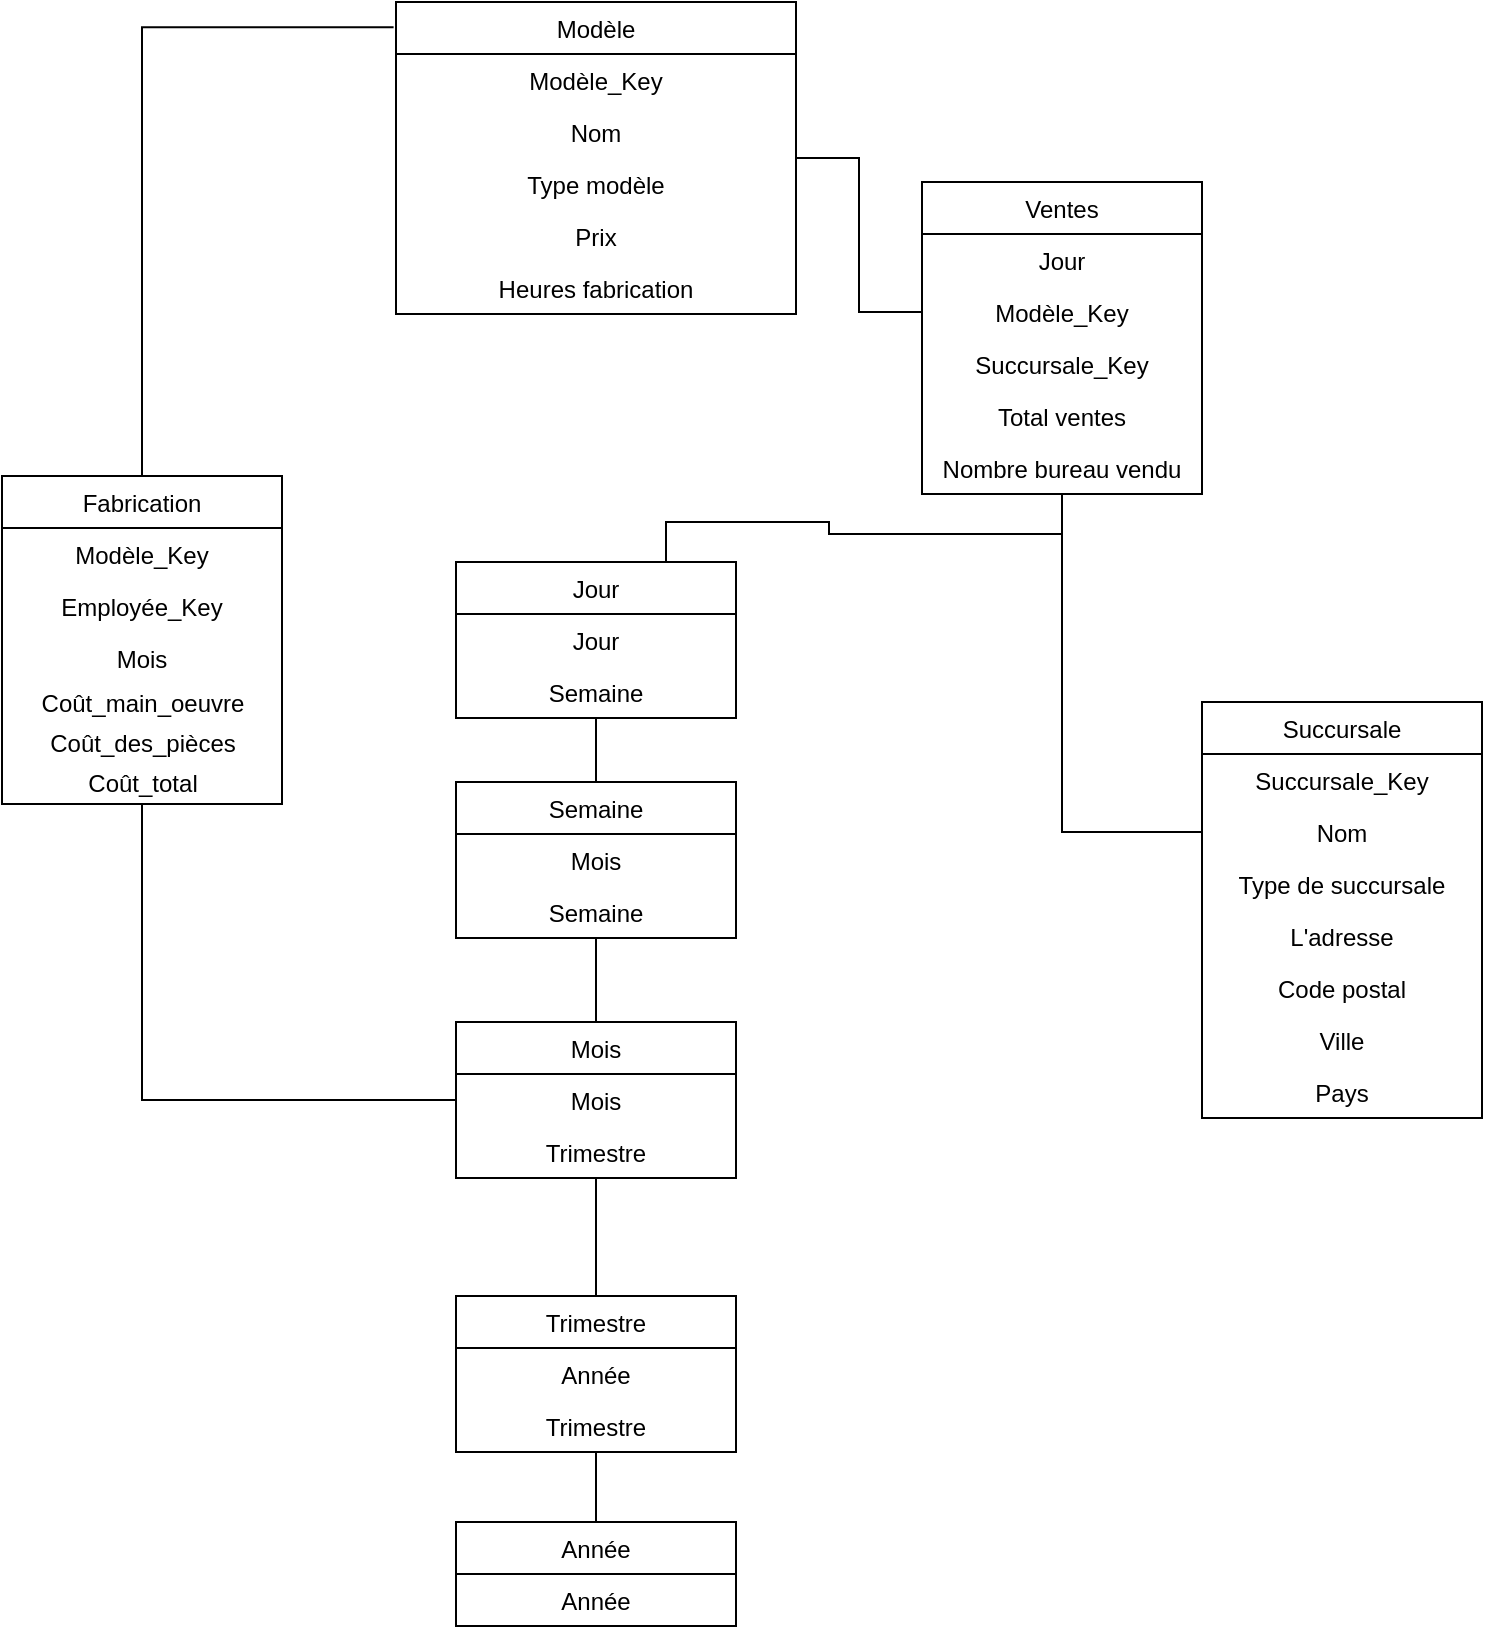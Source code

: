 <mxfile version="14.5.8" type="device"><diagram id="C5RBs43oDa-KdzZeNtuy" name="Page-1"><mxGraphModel dx="700" dy="784" grid="1" gridSize="10" guides="1" tooltips="1" connect="1" arrows="1" fold="1" page="1" pageScale="1" pageWidth="827" pageHeight="1169" math="0" shadow="0"><root><mxCell id="WIyWlLk6GJQsqaUBKTNV-0"/><mxCell id="WIyWlLk6GJQsqaUBKTNV-1" parent="WIyWlLk6GJQsqaUBKTNV-0"/><mxCell id="yK12ncWKz5Bpj2Oziom0-40" value="Fabrication" style="swimlane;fontStyle=0;childLayout=stackLayout;horizontal=1;startSize=26;fillColor=none;horizontalStack=0;resizeParent=1;resizeParentMax=0;resizeLast=0;collapsible=1;marginBottom=0;align=center;fontSize=12;" parent="WIyWlLk6GJQsqaUBKTNV-1" vertex="1"><mxGeometry x="430" y="337" width="140" height="164" as="geometry"><mxRectangle x="344" y="210" width="90" height="26" as="alternateBounds"/></mxGeometry></mxCell><mxCell id="yK12ncWKz5Bpj2Oziom0-41" value="Modèle_Key" style="text;strokeColor=none;fillColor=none;align=center;verticalAlign=top;spacingLeft=4;spacingRight=4;overflow=hidden;rotatable=0;points=[[0,0.5],[1,0.5]];portConstraint=eastwest;fontSize=12;" parent="yK12ncWKz5Bpj2Oziom0-40" vertex="1"><mxGeometry y="26" width="140" height="26" as="geometry"/></mxCell><mxCell id="yK12ncWKz5Bpj2Oziom0-42" value="Employée_Key" style="text;strokeColor=none;fillColor=none;align=center;verticalAlign=top;spacingLeft=4;spacingRight=4;overflow=hidden;rotatable=0;points=[[0,0.5],[1,0.5]];portConstraint=eastwest;fontSize=12;" parent="yK12ncWKz5Bpj2Oziom0-40" vertex="1"><mxGeometry y="52" width="140" height="26" as="geometry"/></mxCell><mxCell id="yK12ncWKz5Bpj2Oziom0-43" value="Mois" style="text;strokeColor=none;fillColor=none;align=center;verticalAlign=top;spacingLeft=4;spacingRight=4;overflow=hidden;rotatable=0;points=[[0,0.5],[1,0.5]];portConstraint=eastwest;fontSize=12;" parent="yK12ncWKz5Bpj2Oziom0-40" vertex="1"><mxGeometry y="78" width="140" height="26" as="geometry"/></mxCell><mxCell id="yK12ncWKz5Bpj2Oziom0-44" value="Coût_main_oeuvre" style="text;html=1;align=center;verticalAlign=middle;resizable=0;points=[];autosize=1;strokeColor=none;fontSize=12;" parent="yK12ncWKz5Bpj2Oziom0-40" vertex="1"><mxGeometry y="104" width="140" height="20" as="geometry"/></mxCell><mxCell id="yK12ncWKz5Bpj2Oziom0-45" value="Coût_des_pièces" style="text;html=1;align=center;verticalAlign=middle;resizable=0;points=[];autosize=1;strokeColor=none;fontSize=12;" parent="yK12ncWKz5Bpj2Oziom0-40" vertex="1"><mxGeometry y="124" width="140" height="20" as="geometry"/></mxCell><mxCell id="yK12ncWKz5Bpj2Oziom0-47" value="Coût_total" style="text;html=1;align=center;verticalAlign=middle;resizable=0;points=[];autosize=1;strokeColor=none;fontSize=12;" parent="yK12ncWKz5Bpj2Oziom0-40" vertex="1"><mxGeometry y="144" width="140" height="20" as="geometry"/></mxCell><mxCell id="yK12ncWKz5Bpj2Oziom0-59" style="edgeStyle=orthogonalEdgeStyle;rounded=0;orthogonalLoop=1;jettySize=auto;html=1;entryX=-0.006;entryY=0.081;entryDx=0;entryDy=0;endArrow=none;endFill=0;entryPerimeter=0;" parent="WIyWlLk6GJQsqaUBKTNV-1" source="yK12ncWKz5Bpj2Oziom0-40" target="yK12ncWKz5Bpj2Oziom0-82" edge="1"><mxGeometry relative="1" as="geometry"><mxPoint x="590" y="165" as="targetPoint"/><Array as="points"><mxPoint x="500" y="113"/></Array></mxGeometry></mxCell><mxCell id="yK12ncWKz5Bpj2Oziom0-70" value="" style="edgeStyle=orthogonalEdgeStyle;rounded=0;orthogonalLoop=1;jettySize=auto;html=1;endArrow=none;endFill=0;" parent="WIyWlLk6GJQsqaUBKTNV-1" source="yK12ncWKz5Bpj2Oziom0-71" target="yK12ncWKz5Bpj2Oziom0-75" edge="1"><mxGeometry relative="1" as="geometry"/></mxCell><mxCell id="yK12ncWKz5Bpj2Oziom0-90" value="" style="edgeStyle=orthogonalEdgeStyle;rounded=0;orthogonalLoop=1;jettySize=auto;html=1;endArrow=none;endFill=0;" parent="WIyWlLk6GJQsqaUBKTNV-1" source="yK12ncWKz5Bpj2Oziom0-71" target="yK12ncWKz5Bpj2Oziom0-87" edge="1"><mxGeometry relative="1" as="geometry"/></mxCell><mxCell id="yK12ncWKz5Bpj2Oziom0-71" value="Mois" style="swimlane;fontStyle=0;childLayout=stackLayout;horizontal=1;startSize=26;fillColor=none;horizontalStack=0;resizeParent=1;resizeParentMax=0;resizeLast=0;collapsible=1;marginBottom=0;align=center;" parent="WIyWlLk6GJQsqaUBKTNV-1" vertex="1"><mxGeometry x="657" y="610" width="140" height="78" as="geometry"><mxRectangle x="344" y="210" width="90" height="26" as="alternateBounds"/></mxGeometry></mxCell><mxCell id="yK12ncWKz5Bpj2Oziom0-72" value="Mois" style="text;strokeColor=none;fillColor=none;align=center;verticalAlign=top;spacingLeft=4;spacingRight=4;overflow=hidden;rotatable=0;points=[[0,0.5],[1,0.5]];portConstraint=eastwest;" parent="yK12ncWKz5Bpj2Oziom0-71" vertex="1"><mxGeometry y="26" width="140" height="26" as="geometry"/></mxCell><mxCell id="yK12ncWKz5Bpj2Oziom0-73" value="Trimestre" style="text;strokeColor=none;fillColor=none;align=center;verticalAlign=top;spacingLeft=4;spacingRight=4;overflow=hidden;rotatable=0;points=[[0,0.5],[1,0.5]];portConstraint=eastwest;" parent="yK12ncWKz5Bpj2Oziom0-71" vertex="1"><mxGeometry y="52" width="140" height="26" as="geometry"/></mxCell><mxCell id="yK12ncWKz5Bpj2Oziom0-74" value="" style="edgeStyle=orthogonalEdgeStyle;rounded=0;orthogonalLoop=1;jettySize=auto;html=1;endArrow=none;endFill=0;" parent="WIyWlLk6GJQsqaUBKTNV-1" source="yK12ncWKz5Bpj2Oziom0-75" target="yK12ncWKz5Bpj2Oziom0-78" edge="1"><mxGeometry relative="1" as="geometry"/></mxCell><mxCell id="yK12ncWKz5Bpj2Oziom0-75" value="Trimestre" style="swimlane;fontStyle=0;childLayout=stackLayout;horizontal=1;startSize=26;fillColor=none;horizontalStack=0;resizeParent=1;resizeParentMax=0;resizeLast=0;collapsible=1;marginBottom=0;align=center;" parent="WIyWlLk6GJQsqaUBKTNV-1" vertex="1"><mxGeometry x="657" y="747" width="140" height="78" as="geometry"><mxRectangle x="344" y="210" width="90" height="26" as="alternateBounds"/></mxGeometry></mxCell><mxCell id="yK12ncWKz5Bpj2Oziom0-76" value="Année" style="text;strokeColor=none;fillColor=none;align=center;verticalAlign=top;spacingLeft=4;spacingRight=4;overflow=hidden;rotatable=0;points=[[0,0.5],[1,0.5]];portConstraint=eastwest;" parent="yK12ncWKz5Bpj2Oziom0-75" vertex="1"><mxGeometry y="26" width="140" height="26" as="geometry"/></mxCell><mxCell id="yK12ncWKz5Bpj2Oziom0-77" value="Trimestre" style="text;strokeColor=none;fillColor=none;align=center;verticalAlign=top;spacingLeft=4;spacingRight=4;overflow=hidden;rotatable=0;points=[[0,0.5],[1,0.5]];portConstraint=eastwest;" parent="yK12ncWKz5Bpj2Oziom0-75" vertex="1"><mxGeometry y="52" width="140" height="26" as="geometry"/></mxCell><mxCell id="yK12ncWKz5Bpj2Oziom0-78" value="Année" style="swimlane;fontStyle=0;childLayout=stackLayout;horizontal=1;startSize=26;fillColor=none;horizontalStack=0;resizeParent=1;resizeParentMax=0;resizeLast=0;collapsible=1;marginBottom=0;align=center;" parent="WIyWlLk6GJQsqaUBKTNV-1" vertex="1"><mxGeometry x="657" y="860" width="140" height="52" as="geometry"><mxRectangle x="344" y="210" width="90" height="26" as="alternateBounds"/></mxGeometry></mxCell><mxCell id="yK12ncWKz5Bpj2Oziom0-79" value="Année" style="text;strokeColor=none;fillColor=none;align=center;verticalAlign=top;spacingLeft=4;spacingRight=4;overflow=hidden;rotatable=0;points=[[0,0.5],[1,0.5]];portConstraint=eastwest;" parent="yK12ncWKz5Bpj2Oziom0-78" vertex="1"><mxGeometry y="26" width="140" height="26" as="geometry"/></mxCell><mxCell id="yK12ncWKz5Bpj2Oziom0-81" style="edgeStyle=orthogonalEdgeStyle;rounded=0;orthogonalLoop=1;jettySize=auto;html=1;exitX=0;exitY=0.5;exitDx=0;exitDy=0;endArrow=none;endFill=0;" parent="WIyWlLk6GJQsqaUBKTNV-1" source="yK12ncWKz5Bpj2Oziom0-72" target="yK12ncWKz5Bpj2Oziom0-40" edge="1"><mxGeometry relative="1" as="geometry"/></mxCell><mxCell id="yK12ncWKz5Bpj2Oziom0-82" value="Modèle" style="swimlane;fontStyle=0;childLayout=stackLayout;horizontal=1;startSize=26;fillColor=none;horizontalStack=0;resizeParent=1;resizeParentMax=0;resizeLast=0;collapsible=1;marginBottom=0;align=center;" parent="WIyWlLk6GJQsqaUBKTNV-1" vertex="1"><mxGeometry x="627" y="100" width="200" height="156" as="geometry"/></mxCell><mxCell id="yK12ncWKz5Bpj2Oziom0-83" value="Modèle_Key" style="text;strokeColor=none;fillColor=none;align=center;verticalAlign=top;spacingLeft=4;spacingRight=4;overflow=hidden;rotatable=0;points=[[0,0.5],[1,0.5]];portConstraint=eastwest;" parent="yK12ncWKz5Bpj2Oziom0-82" vertex="1"><mxGeometry y="26" width="200" height="26" as="geometry"/></mxCell><mxCell id="yK12ncWKz5Bpj2Oziom0-84" value="Nom" style="text;strokeColor=none;fillColor=none;align=center;verticalAlign=top;spacingLeft=4;spacingRight=4;overflow=hidden;rotatable=0;points=[[0,0.5],[1,0.5]];portConstraint=eastwest;" parent="yK12ncWKz5Bpj2Oziom0-82" vertex="1"><mxGeometry y="52" width="200" height="26" as="geometry"/></mxCell><mxCell id="yK12ncWKz5Bpj2Oziom0-85" value="Type modèle" style="text;strokeColor=none;fillColor=none;align=center;verticalAlign=top;spacingLeft=4;spacingRight=4;overflow=hidden;rotatable=0;points=[[0,0.5],[1,0.5]];portConstraint=eastwest;" parent="yK12ncWKz5Bpj2Oziom0-82" vertex="1"><mxGeometry y="78" width="200" height="26" as="geometry"/></mxCell><mxCell id="yK12ncWKz5Bpj2Oziom0-121" value="Prix" style="text;strokeColor=none;fillColor=none;align=center;verticalAlign=top;spacingLeft=4;spacingRight=4;overflow=hidden;rotatable=0;points=[[0,0.5],[1,0.5]];portConstraint=eastwest;" parent="yK12ncWKz5Bpj2Oziom0-82" vertex="1"><mxGeometry y="104" width="200" height="26" as="geometry"/></mxCell><mxCell id="yK12ncWKz5Bpj2Oziom0-86" value="Heures fabrication" style="text;strokeColor=none;fillColor=none;align=center;verticalAlign=top;spacingLeft=4;spacingRight=4;overflow=hidden;rotatable=0;points=[[0,0.5],[1,0.5]];portConstraint=eastwest;" parent="yK12ncWKz5Bpj2Oziom0-82" vertex="1"><mxGeometry y="130" width="200" height="26" as="geometry"/></mxCell><mxCell id="yK12ncWKz5Bpj2Oziom0-94" value="" style="edgeStyle=orthogonalEdgeStyle;rounded=0;orthogonalLoop=1;jettySize=auto;html=1;endArrow=none;endFill=0;" parent="WIyWlLk6GJQsqaUBKTNV-1" source="yK12ncWKz5Bpj2Oziom0-87" target="yK12ncWKz5Bpj2Oziom0-91" edge="1"><mxGeometry relative="1" as="geometry"/></mxCell><mxCell id="yK12ncWKz5Bpj2Oziom0-87" value="Semaine" style="swimlane;fontStyle=0;childLayout=stackLayout;horizontal=1;startSize=26;fillColor=none;horizontalStack=0;resizeParent=1;resizeParentMax=0;resizeLast=0;collapsible=1;marginBottom=0;align=center;" parent="WIyWlLk6GJQsqaUBKTNV-1" vertex="1"><mxGeometry x="657" y="490" width="140" height="78" as="geometry"><mxRectangle x="344" y="210" width="90" height="26" as="alternateBounds"/></mxGeometry></mxCell><mxCell id="yK12ncWKz5Bpj2Oziom0-88" value="Mois" style="text;strokeColor=none;fillColor=none;align=center;verticalAlign=top;spacingLeft=4;spacingRight=4;overflow=hidden;rotatable=0;points=[[0,0.5],[1,0.5]];portConstraint=eastwest;" parent="yK12ncWKz5Bpj2Oziom0-87" vertex="1"><mxGeometry y="26" width="140" height="26" as="geometry"/></mxCell><mxCell id="yK12ncWKz5Bpj2Oziom0-89" value="Semaine" style="text;strokeColor=none;fillColor=none;align=center;verticalAlign=top;spacingLeft=4;spacingRight=4;overflow=hidden;rotatable=0;points=[[0,0.5],[1,0.5]];portConstraint=eastwest;" parent="yK12ncWKz5Bpj2Oziom0-87" vertex="1"><mxGeometry y="52" width="140" height="26" as="geometry"/></mxCell><mxCell id="yK12ncWKz5Bpj2Oziom0-128" style="edgeStyle=orthogonalEdgeStyle;rounded=0;orthogonalLoop=1;jettySize=auto;html=1;exitX=0.75;exitY=0;exitDx=0;exitDy=0;endArrow=none;endFill=0;" parent="WIyWlLk6GJQsqaUBKTNV-1" source="yK12ncWKz5Bpj2Oziom0-91" target="yK12ncWKz5Bpj2Oziom0-98" edge="1"><mxGeometry relative="1" as="geometry"/></mxCell><mxCell id="yK12ncWKz5Bpj2Oziom0-91" value="Jour" style="swimlane;fontStyle=0;childLayout=stackLayout;horizontal=1;startSize=26;fillColor=none;horizontalStack=0;resizeParent=1;resizeParentMax=0;resizeLast=0;collapsible=1;marginBottom=0;align=center;" parent="WIyWlLk6GJQsqaUBKTNV-1" vertex="1"><mxGeometry x="657" y="380" width="140" height="78" as="geometry"><mxRectangle x="344" y="210" width="90" height="26" as="alternateBounds"/></mxGeometry></mxCell><mxCell id="yK12ncWKz5Bpj2Oziom0-92" value="Jour" style="text;strokeColor=none;fillColor=none;align=center;verticalAlign=top;spacingLeft=4;spacingRight=4;overflow=hidden;rotatable=0;points=[[0,0.5],[1,0.5]];portConstraint=eastwest;" parent="yK12ncWKz5Bpj2Oziom0-91" vertex="1"><mxGeometry y="26" width="140" height="26" as="geometry"/></mxCell><mxCell id="yK12ncWKz5Bpj2Oziom0-93" value="Semaine" style="text;strokeColor=none;fillColor=none;align=center;verticalAlign=top;spacingLeft=4;spacingRight=4;overflow=hidden;rotatable=0;points=[[0,0.5],[1,0.5]];portConstraint=eastwest;" parent="yK12ncWKz5Bpj2Oziom0-91" vertex="1"><mxGeometry y="52" width="140" height="26" as="geometry"/></mxCell><mxCell id="yK12ncWKz5Bpj2Oziom0-98" value="Ventes" style="swimlane;fontStyle=0;childLayout=stackLayout;horizontal=1;startSize=26;fillColor=none;horizontalStack=0;resizeParent=1;resizeParentMax=0;resizeLast=0;collapsible=1;marginBottom=0;align=center;" parent="WIyWlLk6GJQsqaUBKTNV-1" vertex="1"><mxGeometry x="890" y="190" width="140" height="156" as="geometry"/></mxCell><mxCell id="yK12ncWKz5Bpj2Oziom0-99" value="Jour" style="text;strokeColor=none;fillColor=none;align=center;verticalAlign=top;spacingLeft=4;spacingRight=4;overflow=hidden;rotatable=0;points=[[0,0.5],[1,0.5]];portConstraint=eastwest;" parent="yK12ncWKz5Bpj2Oziom0-98" vertex="1"><mxGeometry y="26" width="140" height="26" as="geometry"/></mxCell><mxCell id="yK12ncWKz5Bpj2Oziom0-100" value="Modèle_Key" style="text;strokeColor=none;fillColor=none;align=center;verticalAlign=top;spacingLeft=4;spacingRight=4;overflow=hidden;rotatable=0;points=[[0,0.5],[1,0.5]];portConstraint=eastwest;" parent="yK12ncWKz5Bpj2Oziom0-98" vertex="1"><mxGeometry y="52" width="140" height="26" as="geometry"/></mxCell><mxCell id="yK12ncWKz5Bpj2Oziom0-101" value="Succursale_Key" style="text;strokeColor=none;fillColor=none;align=center;verticalAlign=top;spacingLeft=4;spacingRight=4;overflow=hidden;rotatable=0;points=[[0,0.5],[1,0.5]];portConstraint=eastwest;" parent="yK12ncWKz5Bpj2Oziom0-98" vertex="1"><mxGeometry y="78" width="140" height="26" as="geometry"/></mxCell><mxCell id="yK12ncWKz5Bpj2Oziom0-102" value="Total ventes" style="text;strokeColor=none;fillColor=none;align=center;verticalAlign=top;spacingLeft=4;spacingRight=4;overflow=hidden;rotatable=0;points=[[0,0.5],[1,0.5]];portConstraint=eastwest;" parent="yK12ncWKz5Bpj2Oziom0-98" vertex="1"><mxGeometry y="104" width="140" height="26" as="geometry"/></mxCell><mxCell id="yK12ncWKz5Bpj2Oziom0-103" value="Nombre bureau vendu" style="text;strokeColor=none;fillColor=none;align=center;verticalAlign=top;spacingLeft=4;spacingRight=4;overflow=hidden;rotatable=0;points=[[0,0.5],[1,0.5]];portConstraint=eastwest;" parent="yK12ncWKz5Bpj2Oziom0-98" vertex="1"><mxGeometry y="130" width="140" height="26" as="geometry"/></mxCell><mxCell id="yK12ncWKz5Bpj2Oziom0-104" value="Succursale" style="swimlane;fontStyle=0;childLayout=stackLayout;horizontal=1;startSize=26;fillColor=none;horizontalStack=0;resizeParent=1;resizeParentMax=0;resizeLast=0;collapsible=1;marginBottom=0;align=center;" parent="WIyWlLk6GJQsqaUBKTNV-1" vertex="1"><mxGeometry x="1030" y="450" width="140" height="208" as="geometry"/></mxCell><mxCell id="yK12ncWKz5Bpj2Oziom0-105" value="Succursale_Key" style="text;strokeColor=none;fillColor=none;align=center;verticalAlign=top;spacingLeft=4;spacingRight=4;overflow=hidden;rotatable=0;points=[[0,0.5],[1,0.5]];portConstraint=eastwest;" parent="yK12ncWKz5Bpj2Oziom0-104" vertex="1"><mxGeometry y="26" width="140" height="26" as="geometry"/></mxCell><mxCell id="yK12ncWKz5Bpj2Oziom0-106" value="Nom" style="text;strokeColor=none;fillColor=none;align=center;verticalAlign=top;spacingLeft=4;spacingRight=4;overflow=hidden;rotatable=0;points=[[0,0.5],[1,0.5]];portConstraint=eastwest;" parent="yK12ncWKz5Bpj2Oziom0-104" vertex="1"><mxGeometry y="52" width="140" height="26" as="geometry"/></mxCell><mxCell id="yK12ncWKz5Bpj2Oziom0-107" value="Type de succursale" style="text;strokeColor=none;fillColor=none;align=center;verticalAlign=top;spacingLeft=4;spacingRight=4;overflow=hidden;rotatable=0;points=[[0,0.5],[1,0.5]];portConstraint=eastwest;" parent="yK12ncWKz5Bpj2Oziom0-104" vertex="1"><mxGeometry y="78" width="140" height="26" as="geometry"/></mxCell><mxCell id="yK12ncWKz5Bpj2Oziom0-108" value="L'adresse" style="text;strokeColor=none;fillColor=none;align=center;verticalAlign=top;spacingLeft=4;spacingRight=4;overflow=hidden;rotatable=0;points=[[0,0.5],[1,0.5]];portConstraint=eastwest;" parent="yK12ncWKz5Bpj2Oziom0-104" vertex="1"><mxGeometry y="104" width="140" height="26" as="geometry"/></mxCell><mxCell id="yK12ncWKz5Bpj2Oziom0-109" value="Code postal&#10;" style="text;strokeColor=none;fillColor=none;align=center;verticalAlign=top;spacingLeft=4;spacingRight=4;overflow=hidden;rotatable=0;points=[[0,0.5],[1,0.5]];portConstraint=eastwest;" parent="yK12ncWKz5Bpj2Oziom0-104" vertex="1"><mxGeometry y="130" width="140" height="26" as="geometry"/></mxCell><mxCell id="yK12ncWKz5Bpj2Oziom0-110" value="Ville" style="text;strokeColor=none;fillColor=none;align=center;verticalAlign=top;spacingLeft=4;spacingRight=4;overflow=hidden;rotatable=0;points=[[0,0.5],[1,0.5]];portConstraint=eastwest;" parent="yK12ncWKz5Bpj2Oziom0-104" vertex="1"><mxGeometry y="156" width="140" height="26" as="geometry"/></mxCell><mxCell id="yK12ncWKz5Bpj2Oziom0-111" value="Pays" style="text;strokeColor=none;fillColor=none;align=center;verticalAlign=top;spacingLeft=4;spacingRight=4;overflow=hidden;rotatable=0;points=[[0,0.5],[1,0.5]];portConstraint=eastwest;" parent="yK12ncWKz5Bpj2Oziom0-104" vertex="1"><mxGeometry y="182" width="140" height="26" as="geometry"/></mxCell><mxCell id="yK12ncWKz5Bpj2Oziom0-124" style="edgeStyle=orthogonalEdgeStyle;rounded=0;orthogonalLoop=1;jettySize=auto;html=1;exitX=0;exitY=0.5;exitDx=0;exitDy=0;endArrow=none;endFill=0;" parent="WIyWlLk6GJQsqaUBKTNV-1" source="yK12ncWKz5Bpj2Oziom0-100" target="yK12ncWKz5Bpj2Oziom0-82" edge="1"><mxGeometry relative="1" as="geometry"/></mxCell><mxCell id="yK12ncWKz5Bpj2Oziom0-127" style="edgeStyle=orthogonalEdgeStyle;rounded=0;orthogonalLoop=1;jettySize=auto;html=1;exitX=0;exitY=0.5;exitDx=0;exitDy=0;endArrow=none;endFill=0;" parent="WIyWlLk6GJQsqaUBKTNV-1" source="yK12ncWKz5Bpj2Oziom0-106" target="yK12ncWKz5Bpj2Oziom0-98" edge="1"><mxGeometry relative="1" as="geometry"/></mxCell></root></mxGraphModel></diagram></mxfile>